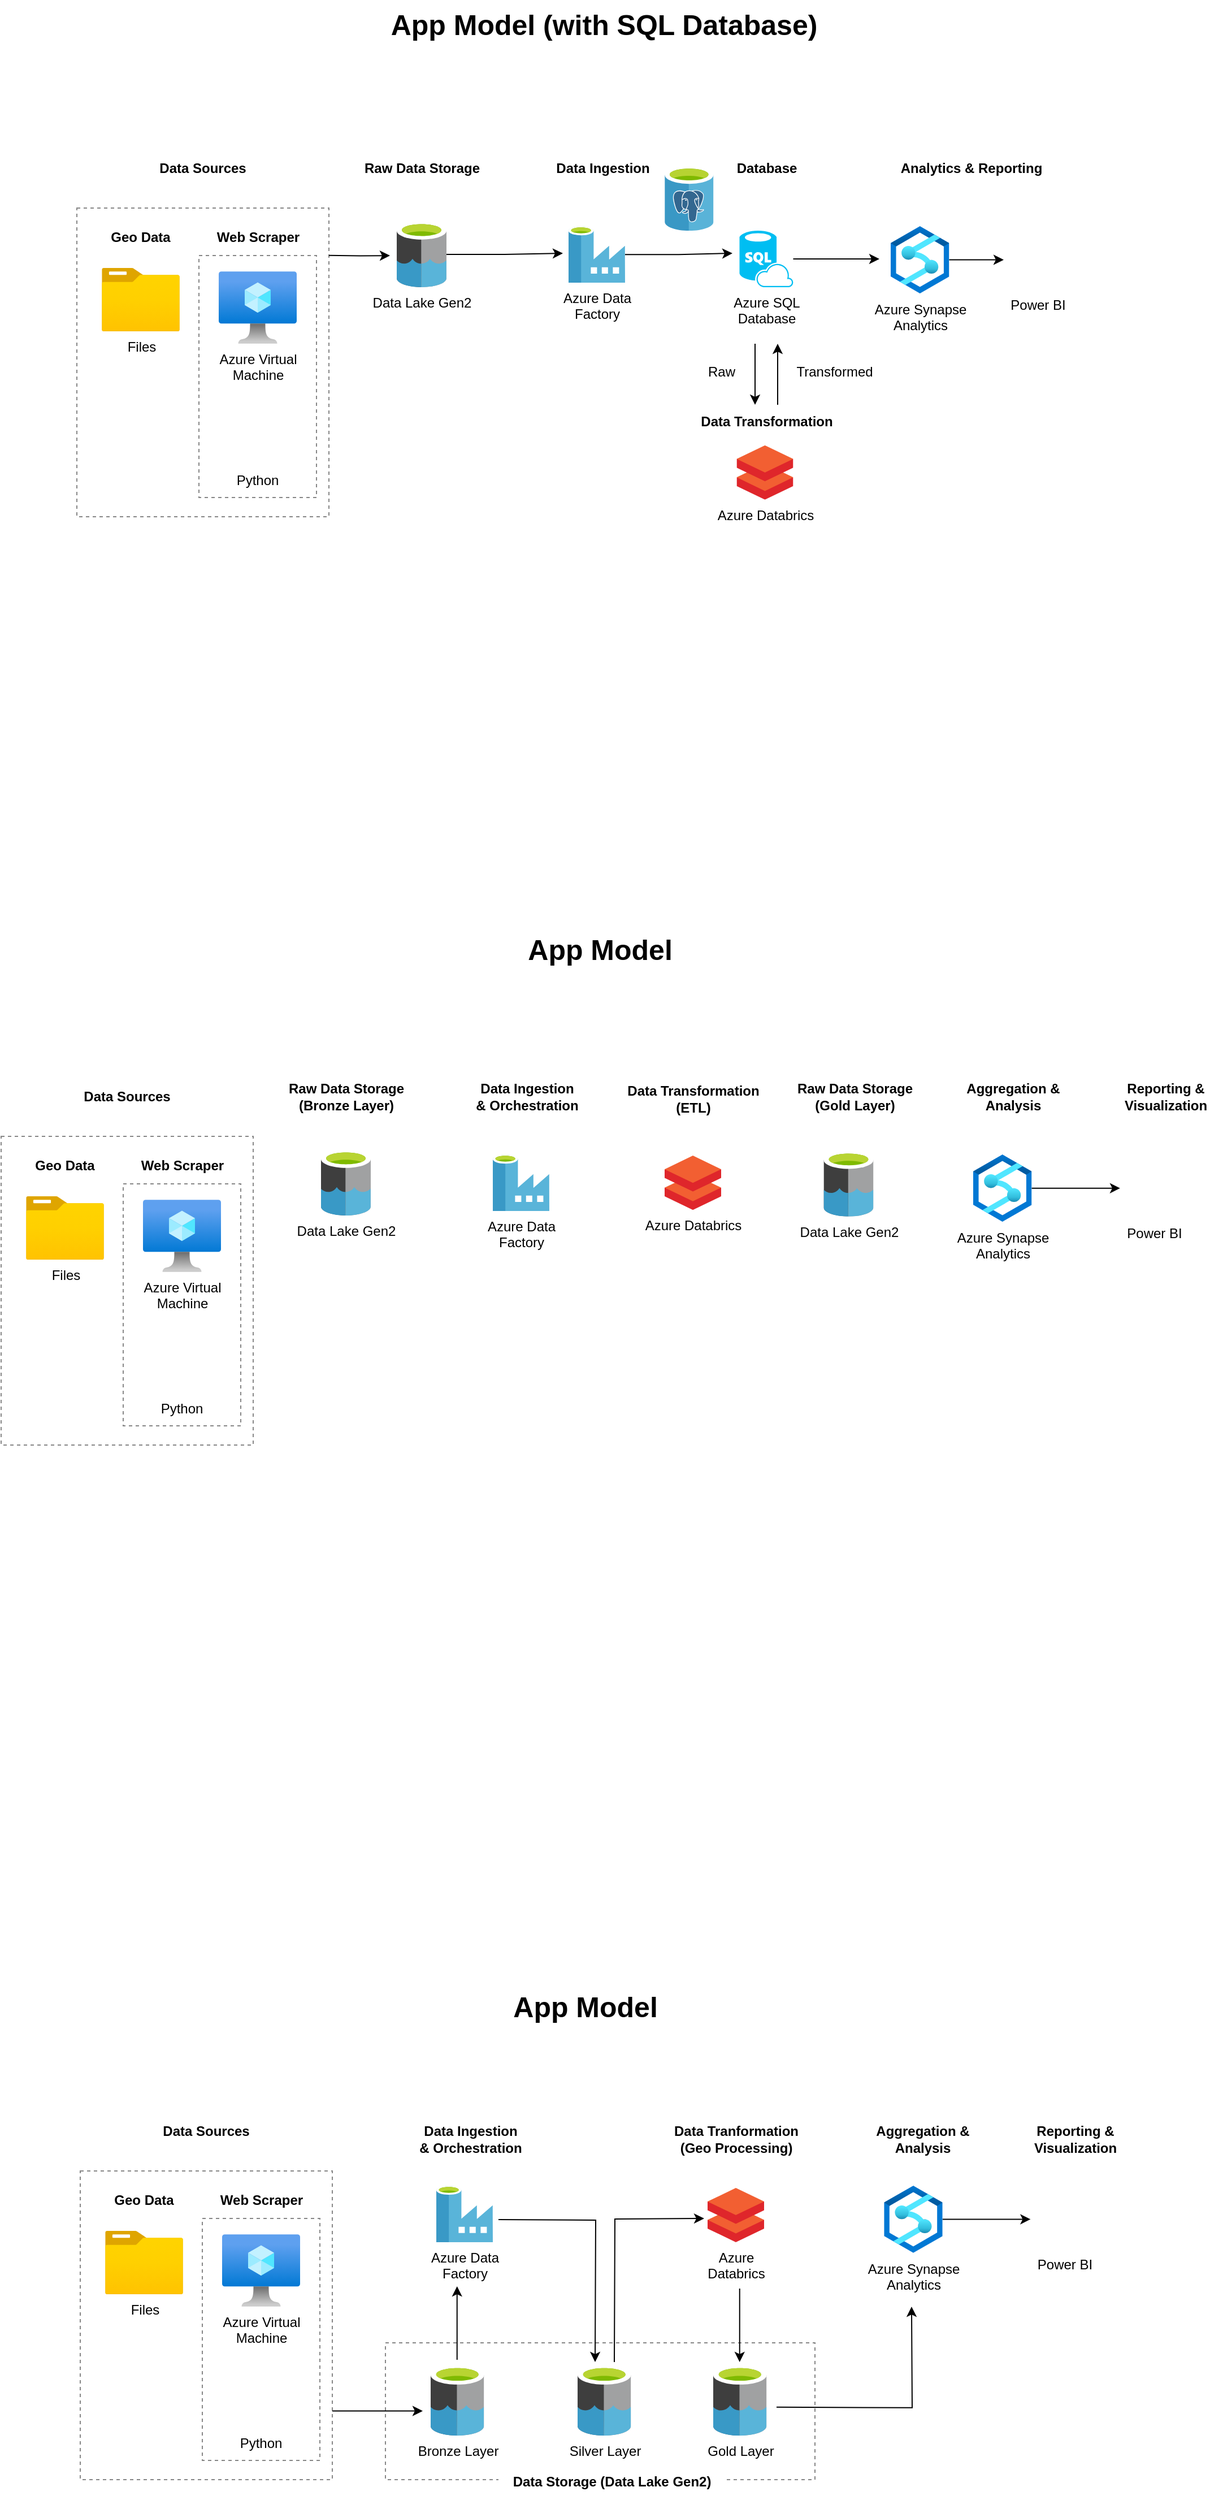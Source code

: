 <mxfile version="22.0.3" type="device">
  <diagram id="WI9T0HZ2pTsCkuznbFz-" name="Page-1">
    <mxGraphModel dx="977" dy="-996" grid="0" gridSize="10" guides="1" tooltips="1" connect="1" arrows="1" fold="1" page="1" pageScale="1" pageWidth="1169" pageHeight="827" math="0" shadow="0">
      <root>
        <mxCell id="0" />
        <mxCell id="1" parent="0" />
        <mxCell id="2BhMB6-4_VeR33mGNP5D-105" style="edgeStyle=orthogonalEdgeStyle;rounded=0;orthogonalLoop=1;jettySize=auto;html=1;" edge="1" parent="1">
          <mxGeometry relative="1" as="geometry">
            <mxPoint x="855.48" y="3778" as="targetPoint" />
            <mxPoint x="736" y="3866.89" as="sourcePoint" />
          </mxGeometry>
        </mxCell>
        <mxCell id="2BhMB6-4_VeR33mGNP5D-85" value="" style="rounded=0;whiteSpace=wrap;html=1;fillColor=none;strokeWidth=1;dashed=1;strokeColor=#878787;" vertex="1" parent="1">
          <mxGeometry x="390" y="3810" width="380" height="121" as="geometry" />
        </mxCell>
        <mxCell id="1u7TbK9TsXJTor0NxbXx-122" value="" style="rounded=0;whiteSpace=wrap;html=1;fillColor=none;strokeWidth=1;dashed=1;strokeColor=#878787;" parent="1" vertex="1">
          <mxGeometry x="225" y="1964" width="104" height="214" as="geometry" />
        </mxCell>
        <mxCell id="1u7TbK9TsXJTor0NxbXx-94" value="" style="rounded=0;whiteSpace=wrap;html=1;fillColor=none;strokeWidth=1;dashed=1;strokeColor=#878787;" parent="1" vertex="1">
          <mxGeometry x="117" y="1922" width="223" height="273" as="geometry" />
        </mxCell>
        <mxCell id="1u7TbK9TsXJTor0NxbXx-95" value="Azure Databrics" style="image;sketch=0;aspect=fixed;html=1;points=[];align=center;fontSize=12;image=img/lib/mscae/Databricks.svg;" parent="1" vertex="1">
          <mxGeometry x="700.75" y="2131.89" width="50" height="48" as="geometry" />
        </mxCell>
        <mxCell id="1u7TbK9TsXJTor0NxbXx-96" value="Azure Virtual&lt;br&gt;Machine" style="image;aspect=fixed;html=1;points=[];align=center;fontSize=12;image=img/lib/azure2/compute/Virtual_Machine.svg;" parent="1" vertex="1">
          <mxGeometry x="242.5" y="1978" width="69" height="64" as="geometry" />
        </mxCell>
        <mxCell id="1u7TbK9TsXJTor0NxbXx-97" style="edgeStyle=orthogonalEdgeStyle;rounded=0;orthogonalLoop=1;jettySize=auto;html=1;" parent="1" source="1u7TbK9TsXJTor0NxbXx-98" edge="1">
          <mxGeometry relative="1" as="geometry">
            <mxPoint x="937" y="1967.8" as="targetPoint" />
          </mxGeometry>
        </mxCell>
        <mxCell id="1u7TbK9TsXJTor0NxbXx-98" value="Azure Synapse&lt;br&gt;Analytics" style="image;aspect=fixed;html=1;points=[];align=center;fontSize=12;image=img/lib/azure2/databases/Azure_Synapse_Analytics.svg;" parent="1" vertex="1">
          <mxGeometry x="837" y="1938.05" width="51.74" height="59.5" as="geometry" />
        </mxCell>
        <mxCell id="1u7TbK9TsXJTor0NxbXx-99" style="edgeStyle=orthogonalEdgeStyle;rounded=0;orthogonalLoop=1;jettySize=auto;html=1;" parent="1" source="1u7TbK9TsXJTor0NxbXx-100" edge="1">
          <mxGeometry relative="1" as="geometry">
            <mxPoint x="697" y="1962" as="targetPoint" />
          </mxGeometry>
        </mxCell>
        <mxCell id="1u7TbK9TsXJTor0NxbXx-100" value="Azure Data&lt;br&gt;Factory" style="image;sketch=0;aspect=fixed;html=1;points=[];align=center;fontSize=12;image=img/lib/mscae/Data_Factory.svg;" parent="1" vertex="1">
          <mxGeometry x="552" y="1938.06" width="50" height="50" as="geometry" />
        </mxCell>
        <mxCell id="1u7TbK9TsXJTor0NxbXx-101" value="Python" style="shape=image;verticalLabelPosition=bottom;labelBackgroundColor=default;verticalAlign=top;aspect=fixed;imageAspect=0;image=https://logohistory.net/wp-content/uploads/2023/06/Python-Emblem.png;" parent="1" vertex="1">
          <mxGeometry x="232.56" y="2099" width="88.88" height="50" as="geometry" />
        </mxCell>
        <mxCell id="1u7TbK9TsXJTor0NxbXx-102" value="Web Scraper" style="text;html=1;align=center;verticalAlign=middle;resizable=0;points=[];autosize=1;strokeColor=none;fillColor=none;fontStyle=1" parent="1" vertex="1">
          <mxGeometry x="227" y="1933" width="100" height="30" as="geometry" />
        </mxCell>
        <mxCell id="1u7TbK9TsXJTor0NxbXx-103" value="Power BI" style="shape=image;verticalLabelPosition=bottom;labelBackgroundColor=default;verticalAlign=top;aspect=fixed;imageAspect=0;image=https://cdn.freelogovectors.net/wp-content/uploads/2023/11/power-bi-logo-freelogovectors.net_.png;" parent="1" vertex="1">
          <mxGeometry x="927" y="1934.11" width="81" height="60" as="geometry" />
        </mxCell>
        <mxCell id="1u7TbK9TsXJTor0NxbXx-104" value="Raw Data Storage" style="text;html=1;align=center;verticalAlign=middle;resizable=0;points=[];autosize=1;strokeColor=none;fillColor=none;fontStyle=1" parent="1" vertex="1">
          <mxGeometry x="357" y="1872" width="130" height="30" as="geometry" />
        </mxCell>
        <mxCell id="1u7TbK9TsXJTor0NxbXx-105" style="edgeStyle=orthogonalEdgeStyle;rounded=0;orthogonalLoop=1;jettySize=auto;html=1;" parent="1" source="1u7TbK9TsXJTor0NxbXx-106" edge="1">
          <mxGeometry relative="1" as="geometry">
            <mxPoint x="547" y="1962" as="targetPoint" />
          </mxGeometry>
        </mxCell>
        <mxCell id="1u7TbK9TsXJTor0NxbXx-106" value="Data Lake Gen2" style="image;sketch=0;aspect=fixed;html=1;points=[];align=center;fontSize=12;image=img/lib/mscae/Data_Lake.svg;" parent="1" vertex="1">
          <mxGeometry x="400" y="1934.11" width="44" height="57.89" as="geometry" />
        </mxCell>
        <mxCell id="1u7TbK9TsXJTor0NxbXx-107" value="Data Ingestion" style="text;html=1;align=center;verticalAlign=middle;resizable=0;points=[];autosize=1;strokeColor=none;fillColor=none;fontStyle=1" parent="1" vertex="1">
          <mxGeometry x="527" y="1872" width="110" height="30" as="geometry" />
        </mxCell>
        <mxCell id="1u7TbK9TsXJTor0NxbXx-108" style="edgeStyle=orthogonalEdgeStyle;rounded=0;orthogonalLoop=1;jettySize=auto;html=1;startArrow=classic;startFill=1;endArrow=none;endFill=0;" parent="1" edge="1">
          <mxGeometry relative="1" as="geometry">
            <mxPoint x="717.0" y="2042" as="targetPoint" />
            <mxPoint x="717.0" y="2096" as="sourcePoint" />
          </mxGeometry>
        </mxCell>
        <mxCell id="1u7TbK9TsXJTor0NxbXx-109" value="Data Transformation" style="text;html=1;align=center;verticalAlign=middle;resizable=0;points=[];autosize=1;strokeColor=none;fillColor=none;fontStyle=1" parent="1" vertex="1">
          <mxGeometry x="657" y="2096" width="140" height="30" as="geometry" />
        </mxCell>
        <mxCell id="1u7TbK9TsXJTor0NxbXx-110" value="Analytics &amp;amp; Reporting" style="text;html=1;align=center;verticalAlign=middle;resizable=0;points=[];autosize=1;strokeColor=none;fillColor=none;fontStyle=1" parent="1" vertex="1">
          <mxGeometry x="836" y="1874" width="143" height="26" as="geometry" />
        </mxCell>
        <mxCell id="1u7TbK9TsXJTor0NxbXx-112" value="Files" style="image;aspect=fixed;html=1;points=[];align=center;fontSize=12;image=img/lib/azure2/general/Folder_Blank.svg;" parent="1" vertex="1">
          <mxGeometry x="139" y="1975.0" width="69" height="56.0" as="geometry" />
        </mxCell>
        <mxCell id="1u7TbK9TsXJTor0NxbXx-113" value="Database" style="text;html=1;align=center;verticalAlign=middle;resizable=0;points=[];autosize=1;strokeColor=none;fillColor=none;fontStyle=1" parent="1" vertex="1">
          <mxGeometry x="687" y="1872.0" width="80" height="30" as="geometry" />
        </mxCell>
        <mxCell id="1u7TbK9TsXJTor0NxbXx-114" style="edgeStyle=orthogonalEdgeStyle;rounded=0;orthogonalLoop=1;jettySize=auto;html=1;" parent="1" source="1u7TbK9TsXJTor0NxbXx-115" edge="1">
          <mxGeometry relative="1" as="geometry">
            <mxPoint x="827" y="1967" as="targetPoint" />
          </mxGeometry>
        </mxCell>
        <mxCell id="1u7TbK9TsXJTor0NxbXx-115" value="Azure SQL&lt;br&gt;Database" style="verticalLabelPosition=bottom;html=1;verticalAlign=top;align=center;strokeColor=none;fillColor=#00BEF2;shape=mxgraph.azure.sql_database_sql_azure;" parent="1" vertex="1">
          <mxGeometry x="703.25" y="1942" width="47.5" height="50" as="geometry" />
        </mxCell>
        <mxCell id="1u7TbK9TsXJTor0NxbXx-116" style="edgeStyle=orthogonalEdgeStyle;rounded=0;orthogonalLoop=1;jettySize=auto;html=1;endArrow=classic;endFill=1;startArrow=none;startFill=0;" parent="1" edge="1">
          <mxGeometry relative="1" as="geometry">
            <mxPoint x="737.0" y="2042" as="targetPoint" />
            <mxPoint x="737.0" y="2096" as="sourcePoint" />
          </mxGeometry>
        </mxCell>
        <mxCell id="1u7TbK9TsXJTor0NxbXx-117" value="&lt;span style=&quot;font-weight: normal;&quot;&gt;Raw&lt;/span&gt;" style="text;html=1;align=center;verticalAlign=middle;resizable=0;points=[];autosize=1;strokeColor=none;fillColor=none;fontStyle=1" parent="1" vertex="1">
          <mxGeometry x="662" y="2052" width="50" height="30" as="geometry" />
        </mxCell>
        <mxCell id="1u7TbK9TsXJTor0NxbXx-118" value="&lt;span style=&quot;font-weight: normal;&quot;&gt;Transformed&lt;/span&gt;" style="text;html=1;align=center;verticalAlign=middle;resizable=0;points=[];autosize=1;strokeColor=none;fillColor=none;fontStyle=1" parent="1" vertex="1">
          <mxGeometry x="742" y="2052" width="90" height="30" as="geometry" />
        </mxCell>
        <mxCell id="1u7TbK9TsXJTor0NxbXx-119" style="edgeStyle=orthogonalEdgeStyle;rounded=0;orthogonalLoop=1;jettySize=auto;html=1;" parent="1" edge="1">
          <mxGeometry relative="1" as="geometry">
            <mxPoint x="394" y="1964" as="targetPoint" />
            <mxPoint x="340" y="1963.82" as="sourcePoint" />
          </mxGeometry>
        </mxCell>
        <mxCell id="1u7TbK9TsXJTor0NxbXx-120" value="Data Sources" style="text;html=1;align=center;verticalAlign=middle;resizable=0;points=[];autosize=1;strokeColor=none;fillColor=none;fontStyle=1" parent="1" vertex="1">
          <mxGeometry x="180" y="1874" width="95" height="26" as="geometry" />
        </mxCell>
        <mxCell id="1u7TbK9TsXJTor0NxbXx-121" value="Geo Data" style="text;html=1;align=center;verticalAlign=middle;resizable=0;points=[];autosize=1;strokeColor=none;fillColor=none;fontStyle=1" parent="1" vertex="1">
          <mxGeometry x="137" y="1935" width="71" height="26" as="geometry" />
        </mxCell>
        <mxCell id="2BhMB6-4_VeR33mGNP5D-29" value="" style="rounded=0;whiteSpace=wrap;html=1;fillColor=none;strokeWidth=1;dashed=1;strokeColor=#878787;" vertex="1" parent="1">
          <mxGeometry x="158" y="2785" width="104" height="214" as="geometry" />
        </mxCell>
        <mxCell id="2BhMB6-4_VeR33mGNP5D-30" value="" style="rounded=0;whiteSpace=wrap;html=1;fillColor=none;strokeWidth=1;dashed=1;strokeColor=#878787;" vertex="1" parent="1">
          <mxGeometry x="50" y="2743" width="223" height="273" as="geometry" />
        </mxCell>
        <mxCell id="2BhMB6-4_VeR33mGNP5D-31" value="Azure Databrics" style="image;sketch=0;aspect=fixed;html=1;points=[];align=center;fontSize=12;image=img/lib/mscae/Databricks.svg;" vertex="1" parent="1">
          <mxGeometry x="637" y="2760.06" width="50" height="48" as="geometry" />
        </mxCell>
        <mxCell id="2BhMB6-4_VeR33mGNP5D-32" value="Azure Virtual&lt;br&gt;Machine" style="image;aspect=fixed;html=1;points=[];align=center;fontSize=12;image=img/lib/azure2/compute/Virtual_Machine.svg;" vertex="1" parent="1">
          <mxGeometry x="175.5" y="2799" width="69" height="64" as="geometry" />
        </mxCell>
        <mxCell id="2BhMB6-4_VeR33mGNP5D-33" style="edgeStyle=orthogonalEdgeStyle;rounded=0;orthogonalLoop=1;jettySize=auto;html=1;entryX=0.123;entryY=0.562;entryDx=0;entryDy=0;entryPerimeter=0;" edge="1" source="2BhMB6-4_VeR33mGNP5D-34" parent="1" target="2BhMB6-4_VeR33mGNP5D-39">
          <mxGeometry relative="1" as="geometry">
            <mxPoint x="1010" y="2788.8" as="targetPoint" />
          </mxGeometry>
        </mxCell>
        <mxCell id="2BhMB6-4_VeR33mGNP5D-34" value="Azure Synapse&lt;br&gt;Analytics" style="image;aspect=fixed;html=1;points=[];align=center;fontSize=12;image=img/lib/azure2/databases/Azure_Synapse_Analytics.svg;" vertex="1" parent="1">
          <mxGeometry x="910" y="2759.05" width="51.74" height="59.5" as="geometry" />
        </mxCell>
        <mxCell id="2BhMB6-4_VeR33mGNP5D-36" value="Azure Data&lt;br&gt;Factory" style="image;sketch=0;aspect=fixed;html=1;points=[];align=center;fontSize=12;image=img/lib/mscae/Data_Factory.svg;" vertex="1" parent="1">
          <mxGeometry x="485" y="2759.06" width="50" height="50" as="geometry" />
        </mxCell>
        <mxCell id="2BhMB6-4_VeR33mGNP5D-37" value="Python" style="shape=image;verticalLabelPosition=bottom;labelBackgroundColor=default;verticalAlign=top;aspect=fixed;imageAspect=0;image=https://logohistory.net/wp-content/uploads/2023/06/Python-Emblem.png;" vertex="1" parent="1">
          <mxGeometry x="165.56" y="2920" width="88.88" height="50" as="geometry" />
        </mxCell>
        <mxCell id="2BhMB6-4_VeR33mGNP5D-38" value="Web Scraper" style="text;html=1;align=center;verticalAlign=middle;resizable=0;points=[];autosize=1;strokeColor=none;fillColor=none;fontStyle=1" vertex="1" parent="1">
          <mxGeometry x="160" y="2754" width="100" height="30" as="geometry" />
        </mxCell>
        <mxCell id="2BhMB6-4_VeR33mGNP5D-39" value="Power BI" style="shape=image;verticalLabelPosition=bottom;labelBackgroundColor=default;verticalAlign=top;aspect=fixed;imageAspect=0;image=https://cdn.freelogovectors.net/wp-content/uploads/2023/11/power-bi-logo-freelogovectors.net_.png;" vertex="1" parent="1">
          <mxGeometry x="1030" y="2755.11" width="81" height="60" as="geometry" />
        </mxCell>
        <mxCell id="2BhMB6-4_VeR33mGNP5D-40" value="Raw Data Storage&lt;br&gt;(Bronze Layer)" style="text;html=1;align=center;verticalAlign=middle;resizable=0;points=[];autosize=1;strokeColor=none;fillColor=none;fontStyle=1" vertex="1" parent="1">
          <mxGeometry x="290" y="2688" width="130" height="40" as="geometry" />
        </mxCell>
        <mxCell id="2BhMB6-4_VeR33mGNP5D-42" value="Data Lake Gen2" style="image;sketch=0;aspect=fixed;html=1;points=[];align=center;fontSize=12;image=img/lib/mscae/Data_Lake.svg;" vertex="1" parent="1">
          <mxGeometry x="333" y="2755.11" width="44" height="57.89" as="geometry" />
        </mxCell>
        <mxCell id="2BhMB6-4_VeR33mGNP5D-43" value="Data Ingestion&lt;br&gt;&amp;amp; Orchestration" style="text;html=1;align=center;verticalAlign=middle;resizable=0;points=[];autosize=1;strokeColor=none;fillColor=none;fontStyle=1" vertex="1" parent="1">
          <mxGeometry x="460" y="2688" width="110" height="40" as="geometry" />
        </mxCell>
        <mxCell id="2BhMB6-4_VeR33mGNP5D-45" value="Data Transformation&lt;br&gt;(ETL)" style="text;html=1;align=center;verticalAlign=middle;resizable=0;points=[];autosize=1;strokeColor=none;fillColor=none;fontStyle=1" vertex="1" parent="1">
          <mxGeometry x="592" y="2690" width="140" height="40" as="geometry" />
        </mxCell>
        <mxCell id="2BhMB6-4_VeR33mGNP5D-46" value="Aggregation &amp;amp; &lt;br&gt;Analysis" style="text;html=1;align=center;verticalAlign=middle;resizable=0;points=[];autosize=1;strokeColor=none;fillColor=none;fontStyle=1" vertex="1" parent="1">
          <mxGeometry x="890" y="2688" width="110" height="40" as="geometry" />
        </mxCell>
        <mxCell id="2BhMB6-4_VeR33mGNP5D-47" value="Files" style="image;aspect=fixed;html=1;points=[];align=center;fontSize=12;image=img/lib/azure2/general/Folder_Blank.svg;" vertex="1" parent="1">
          <mxGeometry x="72" y="2796.0" width="69" height="56.0" as="geometry" />
        </mxCell>
        <mxCell id="2BhMB6-4_VeR33mGNP5D-55" value="Data Sources" style="text;html=1;align=center;verticalAlign=middle;resizable=0;points=[];autosize=1;strokeColor=none;fillColor=none;fontStyle=1" vertex="1" parent="1">
          <mxGeometry x="113" y="2695" width="95" height="26" as="geometry" />
        </mxCell>
        <mxCell id="2BhMB6-4_VeR33mGNP5D-56" value="Geo Data" style="text;html=1;align=center;verticalAlign=middle;resizable=0;points=[];autosize=1;strokeColor=none;fillColor=none;fontStyle=1" vertex="1" parent="1">
          <mxGeometry x="70" y="2756" width="71" height="26" as="geometry" />
        </mxCell>
        <mxCell id="2BhMB6-4_VeR33mGNP5D-58" value="&lt;font style=&quot;font-size: 25px;&quot;&gt;App Model (with SQL Database)&lt;/font&gt;" style="text;html=1;align=center;verticalAlign=middle;resizable=0;points=[];autosize=1;strokeColor=none;fillColor=none;fontStyle=1" vertex="1" parent="1">
          <mxGeometry x="385" y="1738" width="395" height="42" as="geometry" />
        </mxCell>
        <mxCell id="2BhMB6-4_VeR33mGNP5D-59" value="&lt;font style=&quot;font-size: 25px;&quot;&gt;App Model&amp;nbsp;&lt;/font&gt;" style="text;html=1;align=center;verticalAlign=middle;resizable=0;points=[];autosize=1;strokeColor=none;fillColor=none;fontStyle=1" vertex="1" parent="1">
          <mxGeometry x="506" y="2556" width="153" height="42" as="geometry" />
        </mxCell>
        <mxCell id="2BhMB6-4_VeR33mGNP5D-61" value="" style="image;sketch=0;aspect=fixed;html=1;points=[];align=center;fontSize=12;image=img/lib/mscae/Azure_Database_for_PostgreSQL_servers.svg;" vertex="1" parent="1">
          <mxGeometry x="637" y="1885" width="43.32" height="57" as="geometry" />
        </mxCell>
        <mxCell id="2BhMB6-4_VeR33mGNP5D-62" value="Data Lake Gen2" style="image;sketch=0;aspect=fixed;html=1;points=[];align=center;fontSize=12;image=img/lib/mscae/Data_Lake.svg;" vertex="1" parent="1">
          <mxGeometry x="777.74" y="2756" width="44" height="57.89" as="geometry" />
        </mxCell>
        <mxCell id="2BhMB6-4_VeR33mGNP5D-63" value="Raw Data Storage&lt;br&gt;(Gold Layer)" style="text;html=1;align=center;verticalAlign=middle;resizable=0;points=[];autosize=1;strokeColor=none;fillColor=none;fontStyle=1" vertex="1" parent="1">
          <mxGeometry x="740" y="2688" width="130" height="40" as="geometry" />
        </mxCell>
        <mxCell id="2BhMB6-4_VeR33mGNP5D-64" value="Reporting &amp;amp; &lt;br&gt;Visualization" style="text;html=1;align=center;verticalAlign=middle;resizable=0;points=[];autosize=1;strokeColor=none;fillColor=none;fontStyle=1" vertex="1" parent="1">
          <mxGeometry x="1030" y="2688" width="100" height="40" as="geometry" />
        </mxCell>
        <mxCell id="2BhMB6-4_VeR33mGNP5D-72" value="" style="rounded=0;whiteSpace=wrap;html=1;fillColor=none;strokeWidth=1;dashed=1;strokeColor=#878787;" vertex="1" parent="1">
          <mxGeometry x="228" y="3700" width="104" height="214" as="geometry" />
        </mxCell>
        <mxCell id="2BhMB6-4_VeR33mGNP5D-73" value="" style="rounded=0;whiteSpace=wrap;html=1;fillColor=none;strokeWidth=1;dashed=1;strokeColor=#878787;" vertex="1" parent="1">
          <mxGeometry x="120" y="3658" width="223" height="273" as="geometry" />
        </mxCell>
        <mxCell id="2BhMB6-4_VeR33mGNP5D-74" value="Azure Virtual&lt;br&gt;Machine" style="image;aspect=fixed;html=1;points=[];align=center;fontSize=12;image=img/lib/azure2/compute/Virtual_Machine.svg;" vertex="1" parent="1">
          <mxGeometry x="245.5" y="3714" width="69" height="64" as="geometry" />
        </mxCell>
        <mxCell id="2BhMB6-4_VeR33mGNP5D-75" value="Python" style="shape=image;verticalLabelPosition=bottom;labelBackgroundColor=default;verticalAlign=top;aspect=fixed;imageAspect=0;image=https://logohistory.net/wp-content/uploads/2023/06/Python-Emblem.png;" vertex="1" parent="1">
          <mxGeometry x="235.56" y="3835" width="88.88" height="50" as="geometry" />
        </mxCell>
        <mxCell id="2BhMB6-4_VeR33mGNP5D-76" value="Web Scraper" style="text;html=1;align=center;verticalAlign=middle;resizable=0;points=[];autosize=1;strokeColor=none;fillColor=none;fontStyle=1" vertex="1" parent="1">
          <mxGeometry x="230" y="3669" width="100" height="30" as="geometry" />
        </mxCell>
        <mxCell id="2BhMB6-4_VeR33mGNP5D-77" value="Files" style="image;aspect=fixed;html=1;points=[];align=center;fontSize=12;image=img/lib/azure2/general/Folder_Blank.svg;" vertex="1" parent="1">
          <mxGeometry x="142" y="3711.0" width="69" height="56.0" as="geometry" />
        </mxCell>
        <mxCell id="2BhMB6-4_VeR33mGNP5D-78" value="Data Sources" style="text;html=1;align=center;verticalAlign=middle;resizable=0;points=[];autosize=1;strokeColor=none;fillColor=none;fontStyle=1" vertex="1" parent="1">
          <mxGeometry x="183" y="3610" width="95" height="26" as="geometry" />
        </mxCell>
        <mxCell id="2BhMB6-4_VeR33mGNP5D-79" value="Geo Data" style="text;html=1;align=center;verticalAlign=middle;resizable=0;points=[];autosize=1;strokeColor=none;fillColor=none;fontStyle=1" vertex="1" parent="1">
          <mxGeometry x="140" y="3671" width="71" height="26" as="geometry" />
        </mxCell>
        <mxCell id="2BhMB6-4_VeR33mGNP5D-80" value="Bronze Layer" style="image;sketch=0;aspect=fixed;html=1;points=[];align=center;fontSize=12;image=img/lib/mscae/Data_Lake.svg;" vertex="1" parent="1">
          <mxGeometry x="430" y="3830" width="47.21" height="62.11" as="geometry" />
        </mxCell>
        <mxCell id="2BhMB6-4_VeR33mGNP5D-83" value="Silver Layer" style="image;sketch=0;aspect=fixed;html=1;points=[];align=center;fontSize=12;image=img/lib/mscae/Data_Lake.svg;" vertex="1" parent="1">
          <mxGeometry x="560" y="3830" width="47.21" height="62.11" as="geometry" />
        </mxCell>
        <mxCell id="2BhMB6-4_VeR33mGNP5D-84" value="Gold Layer" style="image;sketch=0;aspect=fixed;html=1;points=[];align=center;fontSize=12;image=img/lib/mscae/Data_Lake.svg;" vertex="1" parent="1">
          <mxGeometry x="680" y="3830" width="47.21" height="62.11" as="geometry" />
        </mxCell>
        <mxCell id="2BhMB6-4_VeR33mGNP5D-86" value="Data Storage (Data Lake Gen2)" style="text;html=1;align=center;verticalAlign=middle;resizable=0;points=[];autosize=1;fontStyle=1;fillColor=default;" vertex="1" parent="1">
          <mxGeometry x="490" y="3918" width="200" height="30" as="geometry" />
        </mxCell>
        <mxCell id="2BhMB6-4_VeR33mGNP5D-87" value="Azure &lt;br&gt;Databrics" style="image;sketch=0;aspect=fixed;html=1;points=[];align=center;fontSize=12;image=img/lib/mscae/Databricks.svg;" vertex="1" parent="1">
          <mxGeometry x="675" y="3673" width="50" height="48" as="geometry" />
        </mxCell>
        <mxCell id="2BhMB6-4_VeR33mGNP5D-96" style="edgeStyle=orthogonalEdgeStyle;rounded=0;orthogonalLoop=1;jettySize=auto;html=1;" edge="1" parent="1">
          <mxGeometry relative="1" as="geometry">
            <mxPoint x="490" y="3701" as="sourcePoint" />
            <mxPoint x="575.501" y="3827" as="targetPoint" />
          </mxGeometry>
        </mxCell>
        <mxCell id="2BhMB6-4_VeR33mGNP5D-88" value="Azure Data&lt;br&gt;Factory" style="image;sketch=0;aspect=fixed;html=1;points=[];align=center;fontSize=12;image=img/lib/mscae/Data_Factory.svg;" vertex="1" parent="1">
          <mxGeometry x="435" y="3671" width="50" height="50" as="geometry" />
        </mxCell>
        <mxCell id="2BhMB6-4_VeR33mGNP5D-89" value="Data Ingestion&lt;br&gt;&amp;amp; Orchestration" style="text;html=1;align=center;verticalAlign=middle;resizable=0;points=[];autosize=1;strokeColor=none;fillColor=none;fontStyle=1" vertex="1" parent="1">
          <mxGeometry x="410" y="3610" width="110" height="40" as="geometry" />
        </mxCell>
        <mxCell id="2BhMB6-4_VeR33mGNP5D-90" value="Data Tranformation&lt;br&gt;(Geo Processing)" style="text;html=1;align=center;verticalAlign=middle;resizable=0;points=[];autosize=1;strokeColor=none;fillColor=none;fontStyle=1" vertex="1" parent="1">
          <mxGeometry x="635" y="3610" width="130" height="40" as="geometry" />
        </mxCell>
        <mxCell id="2BhMB6-4_VeR33mGNP5D-93" value="" style="endArrow=classic;html=1;rounded=0;" edge="1" parent="1">
          <mxGeometry width="50" height="50" relative="1" as="geometry">
            <mxPoint x="343" y="3870.27" as="sourcePoint" />
            <mxPoint x="423" y="3870.27" as="targetPoint" />
          </mxGeometry>
        </mxCell>
        <mxCell id="2BhMB6-4_VeR33mGNP5D-94" value="" style="endArrow=classic;html=1;rounded=0;" edge="1" parent="1">
          <mxGeometry width="50" height="50" relative="1" as="geometry">
            <mxPoint x="453.37" y="3825" as="sourcePoint" />
            <mxPoint x="453.37" y="3760" as="targetPoint" />
          </mxGeometry>
        </mxCell>
        <mxCell id="2BhMB6-4_VeR33mGNP5D-98" style="edgeStyle=orthogonalEdgeStyle;rounded=0;orthogonalLoop=1;jettySize=auto;html=1;endArrow=none;endFill=0;startArrow=classic;startFill=1;" edge="1" parent="1">
          <mxGeometry relative="1" as="geometry">
            <mxPoint x="672" y="3700" as="sourcePoint" />
            <mxPoint x="592.501" y="3827" as="targetPoint" />
          </mxGeometry>
        </mxCell>
        <mxCell id="2BhMB6-4_VeR33mGNP5D-99" value="" style="endArrow=none;html=1;rounded=0;endFill=0;startArrow=classic;startFill=1;" edge="1" parent="1">
          <mxGeometry width="50" height="50" relative="1" as="geometry">
            <mxPoint x="703.37" y="3827" as="sourcePoint" />
            <mxPoint x="703.37" y="3762" as="targetPoint" />
          </mxGeometry>
        </mxCell>
        <mxCell id="2BhMB6-4_VeR33mGNP5D-100" style="edgeStyle=orthogonalEdgeStyle;rounded=0;orthogonalLoop=1;jettySize=auto;html=1;entryX=0.123;entryY=0.562;entryDx=0;entryDy=0;entryPerimeter=0;" edge="1" source="2BhMB6-4_VeR33mGNP5D-101" target="2BhMB6-4_VeR33mGNP5D-102" parent="1">
          <mxGeometry relative="1" as="geometry">
            <mxPoint x="930" y="3710.8" as="targetPoint" />
          </mxGeometry>
        </mxCell>
        <mxCell id="2BhMB6-4_VeR33mGNP5D-101" value="Azure Synapse&lt;br&gt;Analytics" style="image;aspect=fixed;html=1;points=[];align=center;fontSize=12;image=img/lib/azure2/databases/Azure_Synapse_Analytics.svg;" vertex="1" parent="1">
          <mxGeometry x="831.13" y="3671" width="51.74" height="59.5" as="geometry" />
        </mxCell>
        <mxCell id="2BhMB6-4_VeR33mGNP5D-102" value="Power BI" style="shape=image;verticalLabelPosition=bottom;labelBackgroundColor=default;verticalAlign=top;aspect=fixed;imageAspect=0;image=https://cdn.freelogovectors.net/wp-content/uploads/2023/11/power-bi-logo-freelogovectors.net_.png;" vertex="1" parent="1">
          <mxGeometry x="950.74" y="3667.0" width="81" height="60" as="geometry" />
        </mxCell>
        <mxCell id="2BhMB6-4_VeR33mGNP5D-103" value="Aggregation &amp;amp; &lt;br&gt;Analysis" style="text;html=1;align=center;verticalAlign=middle;resizable=0;points=[];autosize=1;strokeColor=none;fillColor=none;fontStyle=1" vertex="1" parent="1">
          <mxGeometry x="810" y="3610" width="110" height="40" as="geometry" />
        </mxCell>
        <mxCell id="2BhMB6-4_VeR33mGNP5D-104" value="Reporting &amp;amp; &lt;br&gt;Visualization" style="text;html=1;align=center;verticalAlign=middle;resizable=0;points=[];autosize=1;strokeColor=none;fillColor=none;fontStyle=1" vertex="1" parent="1">
          <mxGeometry x="950" y="3610" width="100" height="40" as="geometry" />
        </mxCell>
        <mxCell id="2BhMB6-4_VeR33mGNP5D-106" value="&lt;font style=&quot;font-size: 25px;&quot;&gt;App Model&amp;nbsp;&lt;/font&gt;" style="text;html=1;align=center;verticalAlign=middle;resizable=0;points=[];autosize=1;strokeColor=none;fillColor=none;fontStyle=1" vertex="1" parent="1">
          <mxGeometry x="493" y="3491" width="153" height="42" as="geometry" />
        </mxCell>
      </root>
    </mxGraphModel>
  </diagram>
</mxfile>
